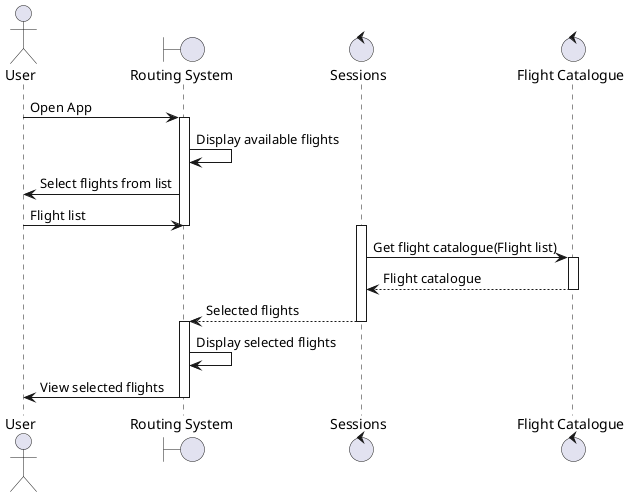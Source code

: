 @startuml selectview
actor User
boundary "Routing System" as routing_system
control "Sessions" as sessions
control "Flight Catalogue" as flight_catalogue
User -> routing_system: Open App
activate routing_system
routing_system -> routing_system: Display available flights
routing_system -> User: Select flights from list
User -> routing_system: Flight list
deactivate routing_system
activate sessions
sessions -> flight_catalogue: Get flight catalogue(Flight list)
activate flight_catalogue
flight_catalogue --> sessions: Flight catalogue
deactivate flight_catalogue
sessions --> routing_system: Selected flights
deactivate sessions
activate routing_system
routing_system -> routing_system: Display selected flights
routing_system -> User: View selected flights
deactivate routing_system
@enduml